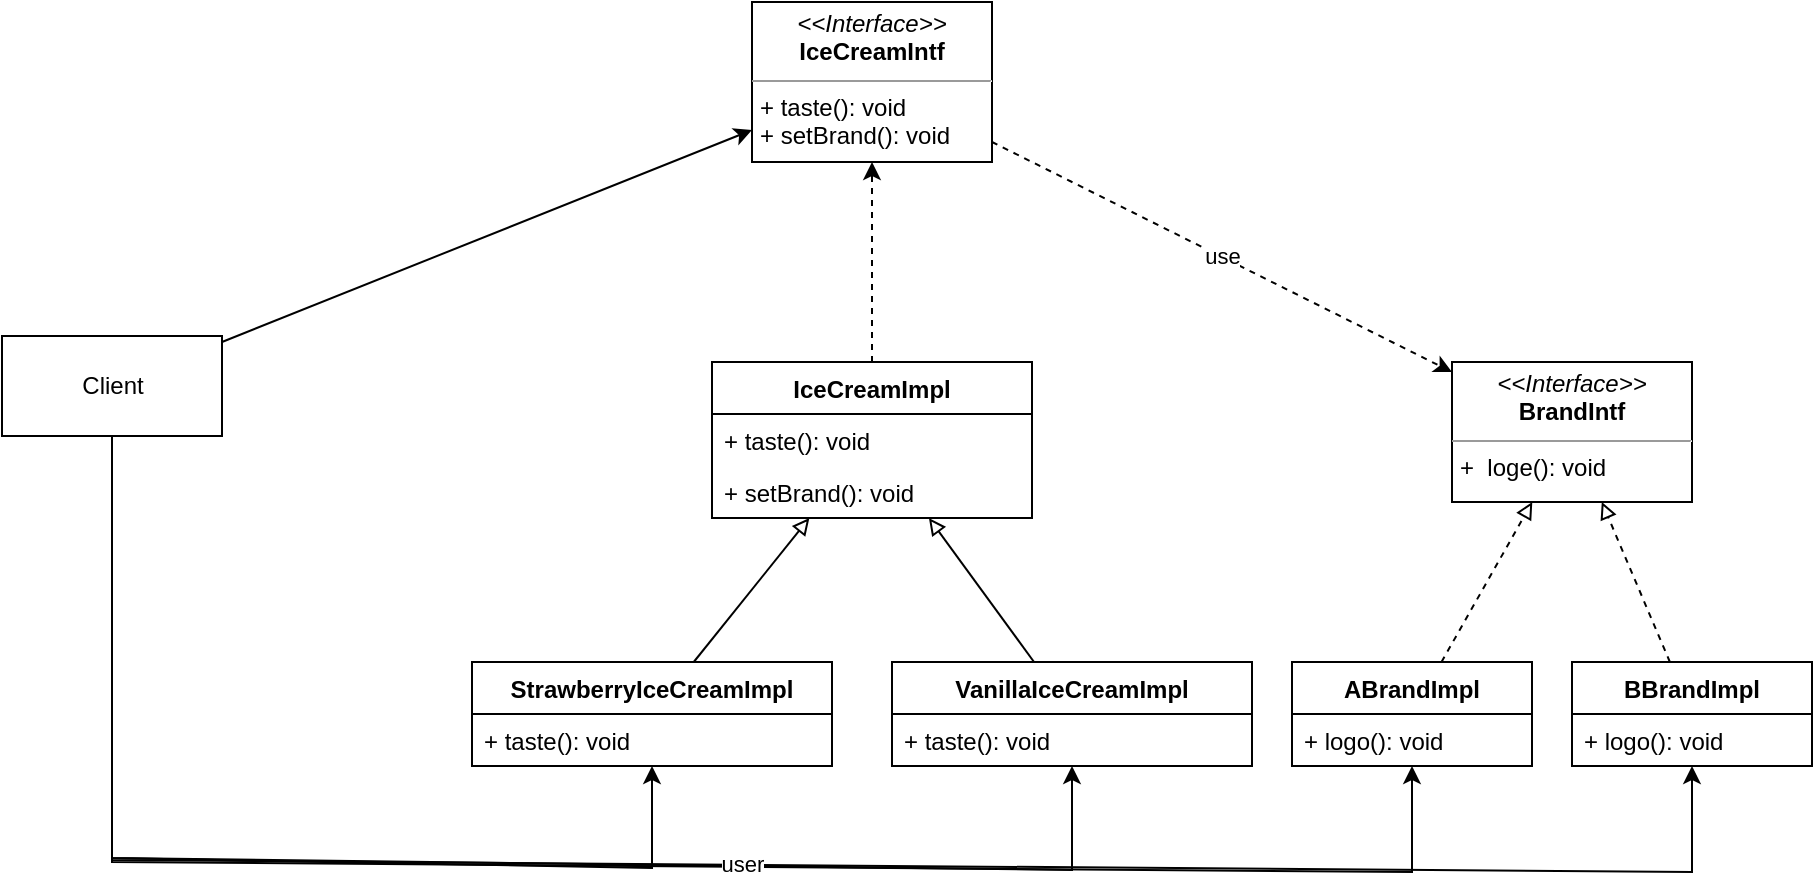 <mxfile version="16.5.1" type="device" pages="4"><diagram id="C5RBs43oDa-KdzZeNtuy" name="桥模式"><mxGraphModel dx="1438" dy="649" grid="0" gridSize="10" guides="1" tooltips="1" connect="1" arrows="1" fold="1" page="0" pageScale="1" pageWidth="827" pageHeight="1169" math="0" shadow="0"><root><mxCell id="WIyWlLk6GJQsqaUBKTNV-0"/><mxCell id="WIyWlLk6GJQsqaUBKTNV-1" parent="WIyWlLk6GJQsqaUBKTNV-0"/><mxCell id="Pf2jKELHFZQz7ARArY2Z-17" value="use" style="edgeStyle=none;rounded=0;orthogonalLoop=1;jettySize=auto;html=1;endArrow=classic;endFill=1;dashed=1;" parent="WIyWlLk6GJQsqaUBKTNV-1" source="Pf2jKELHFZQz7ARArY2Z-0" target="Pf2jKELHFZQz7ARArY2Z-1" edge="1"><mxGeometry relative="1" as="geometry"/></mxCell><mxCell id="Pf2jKELHFZQz7ARArY2Z-0" value="&lt;p style=&quot;margin: 0px ; margin-top: 4px ; text-align: center&quot;&gt;&lt;i&gt;&amp;lt;&amp;lt;Interface&amp;gt;&amp;gt;&lt;/i&gt;&lt;br&gt;&lt;b&gt;IceCreamIntf&lt;/b&gt;&lt;/p&gt;&lt;hr size=&quot;1&quot;&gt;&lt;p style=&quot;margin: 0px ; margin-left: 4px&quot;&gt;+ taste(): void&lt;br&gt;+ setBrand(): void&lt;/p&gt;" style="verticalAlign=top;align=left;overflow=fill;fontSize=12;fontFamily=Helvetica;html=1;" parent="WIyWlLk6GJQsqaUBKTNV-1" vertex="1"><mxGeometry x="310" y="100" width="120" height="80" as="geometry"/></mxCell><mxCell id="Pf2jKELHFZQz7ARArY2Z-1" value="&lt;p style=&quot;margin: 0px ; margin-top: 4px ; text-align: center&quot;&gt;&lt;i&gt;&amp;lt;&amp;lt;Interface&amp;gt;&amp;gt;&lt;/i&gt;&lt;br&gt;&lt;b&gt;BrandIntf&lt;/b&gt;&lt;/p&gt;&lt;hr size=&quot;1&quot;&gt;&lt;p style=&quot;margin: 0px ; margin-left: 4px&quot;&gt;+&amp;nbsp; loge(): void&lt;br&gt;&lt;/p&gt;&lt;p style=&quot;margin: 0px ; margin-left: 4px&quot;&gt;&lt;br&gt;&lt;/p&gt;" style="verticalAlign=top;align=left;overflow=fill;fontSize=12;fontFamily=Helvetica;html=1;" parent="WIyWlLk6GJQsqaUBKTNV-1" vertex="1"><mxGeometry x="660" y="280" width="120" height="70" as="geometry"/></mxCell><mxCell id="Pf2jKELHFZQz7ARArY2Z-7" style="edgeStyle=orthogonalEdgeStyle;rounded=0;orthogonalLoop=1;jettySize=auto;html=1;entryX=0.5;entryY=1;entryDx=0;entryDy=0;dashed=1;" parent="WIyWlLk6GJQsqaUBKTNV-1" source="Pf2jKELHFZQz7ARArY2Z-2" target="Pf2jKELHFZQz7ARArY2Z-0" edge="1"><mxGeometry relative="1" as="geometry"/></mxCell><mxCell id="Pf2jKELHFZQz7ARArY2Z-2" value="IceCreamImpl" style="swimlane;fontStyle=1;align=center;verticalAlign=top;childLayout=stackLayout;horizontal=1;startSize=26;horizontalStack=0;resizeParent=1;resizeParentMax=0;resizeLast=0;collapsible=1;marginBottom=0;" parent="WIyWlLk6GJQsqaUBKTNV-1" vertex="1"><mxGeometry x="290" y="280" width="160" height="78" as="geometry"/></mxCell><mxCell id="Pf2jKELHFZQz7ARArY2Z-5" value="+ taste(): void" style="text;strokeColor=none;fillColor=none;align=left;verticalAlign=top;spacingLeft=4;spacingRight=4;overflow=hidden;rotatable=0;points=[[0,0.5],[1,0.5]];portConstraint=eastwest;" parent="Pf2jKELHFZQz7ARArY2Z-2" vertex="1"><mxGeometry y="26" width="160" height="26" as="geometry"/></mxCell><mxCell id="Pf2jKELHFZQz7ARArY2Z-6" value="+ setBrand(): void" style="text;strokeColor=none;fillColor=none;align=left;verticalAlign=top;spacingLeft=4;spacingRight=4;overflow=hidden;rotatable=0;points=[[0,0.5],[1,0.5]];portConstraint=eastwest;" parent="Pf2jKELHFZQz7ARArY2Z-2" vertex="1"><mxGeometry y="52" width="160" height="26" as="geometry"/></mxCell><mxCell id="Pf2jKELHFZQz7ARArY2Z-15" style="rounded=0;orthogonalLoop=1;jettySize=auto;html=1;endArrow=block;endFill=0;" parent="WIyWlLk6GJQsqaUBKTNV-1" source="Pf2jKELHFZQz7ARArY2Z-8" target="Pf2jKELHFZQz7ARArY2Z-2" edge="1"><mxGeometry relative="1" as="geometry"/></mxCell><mxCell id="Pf2jKELHFZQz7ARArY2Z-8" value="StrawberryIceCreamImpl" style="swimlane;fontStyle=1;align=center;verticalAlign=top;childLayout=stackLayout;horizontal=1;startSize=26;horizontalStack=0;resizeParent=1;resizeParentMax=0;resizeLast=0;collapsible=1;marginBottom=0;" parent="WIyWlLk6GJQsqaUBKTNV-1" vertex="1"><mxGeometry x="170" y="430" width="180" height="52" as="geometry"/></mxCell><mxCell id="Pf2jKELHFZQz7ARArY2Z-9" value="+ taste(): void" style="text;strokeColor=none;fillColor=none;align=left;verticalAlign=top;spacingLeft=4;spacingRight=4;overflow=hidden;rotatable=0;points=[[0,0.5],[1,0.5]];portConstraint=eastwest;" parent="Pf2jKELHFZQz7ARArY2Z-8" vertex="1"><mxGeometry y="26" width="180" height="26" as="geometry"/></mxCell><mxCell id="Pf2jKELHFZQz7ARArY2Z-16" style="edgeStyle=none;rounded=0;orthogonalLoop=1;jettySize=auto;html=1;endArrow=block;endFill=0;" parent="WIyWlLk6GJQsqaUBKTNV-1" source="Pf2jKELHFZQz7ARArY2Z-11" target="Pf2jKELHFZQz7ARArY2Z-2" edge="1"><mxGeometry relative="1" as="geometry"/></mxCell><mxCell id="Pf2jKELHFZQz7ARArY2Z-11" value="VanillaIceCreamImpl" style="swimlane;fontStyle=1;align=center;verticalAlign=top;childLayout=stackLayout;horizontal=1;startSize=26;horizontalStack=0;resizeParent=1;resizeParentMax=0;resizeLast=0;collapsible=1;marginBottom=0;" parent="WIyWlLk6GJQsqaUBKTNV-1" vertex="1"><mxGeometry x="380" y="430" width="180" height="52" as="geometry"/></mxCell><mxCell id="Pf2jKELHFZQz7ARArY2Z-12" value="+ taste(): void" style="text;strokeColor=none;fillColor=none;align=left;verticalAlign=top;spacingLeft=4;spacingRight=4;overflow=hidden;rotatable=0;points=[[0,0.5],[1,0.5]];portConstraint=eastwest;" parent="Pf2jKELHFZQz7ARArY2Z-11" vertex="1"><mxGeometry y="26" width="180" height="26" as="geometry"/></mxCell><mxCell id="Pf2jKELHFZQz7ARArY2Z-22" style="edgeStyle=none;rounded=0;orthogonalLoop=1;jettySize=auto;html=1;dashed=1;endArrow=block;endFill=0;" parent="WIyWlLk6GJQsqaUBKTNV-1" source="Pf2jKELHFZQz7ARArY2Z-18" target="Pf2jKELHFZQz7ARArY2Z-1" edge="1"><mxGeometry relative="1" as="geometry"/></mxCell><mxCell id="Pf2jKELHFZQz7ARArY2Z-18" value="ABrandImpl" style="swimlane;fontStyle=1;align=center;verticalAlign=top;childLayout=stackLayout;horizontal=1;startSize=26;horizontalStack=0;resizeParent=1;resizeParentMax=0;resizeLast=0;collapsible=1;marginBottom=0;" parent="WIyWlLk6GJQsqaUBKTNV-1" vertex="1"><mxGeometry x="580" y="430" width="120" height="52" as="geometry"/></mxCell><mxCell id="Pf2jKELHFZQz7ARArY2Z-19" value="+ logo(): void" style="text;strokeColor=none;fillColor=none;align=left;verticalAlign=top;spacingLeft=4;spacingRight=4;overflow=hidden;rotatable=0;points=[[0,0.5],[1,0.5]];portConstraint=eastwest;" parent="Pf2jKELHFZQz7ARArY2Z-18" vertex="1"><mxGeometry y="26" width="120" height="26" as="geometry"/></mxCell><mxCell id="Pf2jKELHFZQz7ARArY2Z-23" style="edgeStyle=none;rounded=0;orthogonalLoop=1;jettySize=auto;html=1;dashed=1;endArrow=block;endFill=0;" parent="WIyWlLk6GJQsqaUBKTNV-1" source="Pf2jKELHFZQz7ARArY2Z-20" target="Pf2jKELHFZQz7ARArY2Z-1" edge="1"><mxGeometry relative="1" as="geometry"/></mxCell><mxCell id="Pf2jKELHFZQz7ARArY2Z-20" value="BBrandImpl" style="swimlane;fontStyle=1;align=center;verticalAlign=top;childLayout=stackLayout;horizontal=1;startSize=26;horizontalStack=0;resizeParent=1;resizeParentMax=0;resizeLast=0;collapsible=1;marginBottom=0;" parent="WIyWlLk6GJQsqaUBKTNV-1" vertex="1"><mxGeometry x="720" y="430" width="120" height="52" as="geometry"/></mxCell><mxCell id="Pf2jKELHFZQz7ARArY2Z-21" value="+ logo(): void" style="text;strokeColor=none;fillColor=none;align=left;verticalAlign=top;spacingLeft=4;spacingRight=4;overflow=hidden;rotatable=0;points=[[0,0.5],[1,0.5]];portConstraint=eastwest;" parent="Pf2jKELHFZQz7ARArY2Z-20" vertex="1"><mxGeometry y="26" width="120" height="26" as="geometry"/></mxCell><mxCell id="Pf2jKELHFZQz7ARArY2Z-25" style="edgeStyle=none;rounded=0;orthogonalLoop=1;jettySize=auto;html=1;endArrow=classic;endFill=1;" parent="WIyWlLk6GJQsqaUBKTNV-1" source="Pf2jKELHFZQz7ARArY2Z-24" target="Pf2jKELHFZQz7ARArY2Z-0" edge="1"><mxGeometry relative="1" as="geometry"/></mxCell><mxCell id="Pf2jKELHFZQz7ARArY2Z-26" style="edgeStyle=none;rounded=0;orthogonalLoop=1;jettySize=auto;html=1;endArrow=classic;endFill=1;" parent="WIyWlLk6GJQsqaUBKTNV-1" source="Pf2jKELHFZQz7ARArY2Z-24" target="Pf2jKELHFZQz7ARArY2Z-8" edge="1"><mxGeometry relative="1" as="geometry"><Array as="points"><mxPoint x="-10" y="528"/><mxPoint x="260" y="533"/></Array></mxGeometry></mxCell><mxCell id="Pf2jKELHFZQz7ARArY2Z-27" style="edgeStyle=none;rounded=0;orthogonalLoop=1;jettySize=auto;html=1;endArrow=classic;endFill=1;" parent="WIyWlLk6GJQsqaUBKTNV-1" source="Pf2jKELHFZQz7ARArY2Z-24" target="Pf2jKELHFZQz7ARArY2Z-11" edge="1"><mxGeometry relative="1" as="geometry"><Array as="points"><mxPoint x="-10" y="528"/><mxPoint x="470" y="534"/></Array></mxGeometry></mxCell><mxCell id="Pf2jKELHFZQz7ARArY2Z-28" style="edgeStyle=none;rounded=0;orthogonalLoop=1;jettySize=auto;html=1;endArrow=classic;endFill=1;" parent="WIyWlLk6GJQsqaUBKTNV-1" source="Pf2jKELHFZQz7ARArY2Z-24" target="Pf2jKELHFZQz7ARArY2Z-18" edge="1"><mxGeometry relative="1" as="geometry"><Array as="points"><mxPoint x="-10" y="530"/><mxPoint x="640" y="535"/></Array></mxGeometry></mxCell><mxCell id="Pf2jKELHFZQz7ARArY2Z-29" value="user" style="edgeStyle=none;rounded=0;orthogonalLoop=1;jettySize=auto;html=1;endArrow=classic;endFill=1;" parent="WIyWlLk6GJQsqaUBKTNV-1" source="Pf2jKELHFZQz7ARArY2Z-24" target="Pf2jKELHFZQz7ARArY2Z-20" edge="1"><mxGeometry relative="1" as="geometry"><Array as="points"><mxPoint x="-10" y="529"/><mxPoint x="780" y="535"/></Array></mxGeometry></mxCell><mxCell id="Pf2jKELHFZQz7ARArY2Z-24" value="Client" style="html=1;" parent="WIyWlLk6GJQsqaUBKTNV-1" vertex="1"><mxGeometry x="-65" y="267" width="110" height="50" as="geometry"/></mxCell></root></mxGraphModel></diagram><diagram id="w4qetr60xRVMadm8OZFL" name="适配器"><mxGraphModel dx="1038" dy="649" grid="0" gridSize="10" guides="1" tooltips="1" connect="1" arrows="1" fold="1" page="0" pageScale="1" pageWidth="827" pageHeight="1169" math="0" shadow="0"><root><mxCell id="pZjcWjYNCEXcBC8HLVzz-0"/><mxCell id="pZjcWjYNCEXcBC8HLVzz-1" parent="pZjcWjYNCEXcBC8HLVzz-0"/><mxCell id="o-8Ix8AT4ExsaRw9LUPH-22" value="" style="group" parent="pZjcWjYNCEXcBC8HLVzz-1" vertex="1" connectable="0"><mxGeometry x="131" y="121" width="724" height="392" as="geometry"/></mxCell><mxCell id="o-8Ix8AT4ExsaRw9LUPH-0" value="啃得鸡sdk" style="shape=umlFrame;whiteSpace=wrap;html=1;width=82;height=26;" parent="o-8Ix8AT4ExsaRw9LUPH-22" vertex="1"><mxGeometry width="724" height="366" as="geometry"/></mxCell><mxCell id="qeyytZT08e0YhE9ZvV5u-1" value="&lt;p style=&quot;margin: 0px ; margin-top: 4px ; text-align: center&quot;&gt;&lt;i&gt;&amp;lt;&amp;lt;Interface&amp;gt;&amp;gt;&lt;/i&gt;&lt;br&gt;&lt;b&gt;IceCreamIntf&lt;/b&gt;&lt;/p&gt;&lt;hr size=&quot;1&quot;&gt;&lt;p style=&quot;margin: 0px ; margin-left: 4px&quot;&gt;+ taste(): void&lt;br&gt;+ setBrand(): void&lt;/p&gt;" style="verticalAlign=top;align=left;overflow=fill;fontSize=12;fontFamily=Helvetica;html=1;" parent="o-8Ix8AT4ExsaRw9LUPH-22" vertex="1"><mxGeometry x="155" y="13" width="120" height="80" as="geometry"/></mxCell><mxCell id="qeyytZT08e0YhE9ZvV5u-2" value="&lt;p style=&quot;margin: 0px ; margin-top: 4px ; text-align: center&quot;&gt;&lt;i&gt;&amp;lt;&amp;lt;Interface&amp;gt;&amp;gt;&lt;/i&gt;&lt;br&gt;&lt;b&gt;BrandIntf&lt;/b&gt;&lt;/p&gt;&lt;hr size=&quot;1&quot;&gt;&lt;p style=&quot;margin: 0px ; margin-left: 4px&quot;&gt;+&amp;nbsp; loge(): void&lt;br&gt;&lt;/p&gt;&lt;p style=&quot;margin: 0px ; margin-left: 4px&quot;&gt;&lt;br&gt;&lt;/p&gt;" style="verticalAlign=top;align=left;overflow=fill;fontSize=12;fontFamily=Helvetica;html=1;" parent="o-8Ix8AT4ExsaRw9LUPH-22" vertex="1"><mxGeometry x="516" y="125" width="120" height="70" as="geometry"/></mxCell><mxCell id="qeyytZT08e0YhE9ZvV5u-0" value="use" style="edgeStyle=none;rounded=0;orthogonalLoop=1;jettySize=auto;html=1;endArrow=classic;endFill=1;dashed=1;" parent="o-8Ix8AT4ExsaRw9LUPH-22" source="qeyytZT08e0YhE9ZvV5u-1" target="qeyytZT08e0YhE9ZvV5u-2" edge="1"><mxGeometry relative="1" as="geometry"/></mxCell><mxCell id="qeyytZT08e0YhE9ZvV5u-3" style="edgeStyle=orthogonalEdgeStyle;rounded=0;orthogonalLoop=1;jettySize=auto;html=1;entryX=0.5;entryY=1;entryDx=0;entryDy=0;dashed=1;" parent="o-8Ix8AT4ExsaRw9LUPH-22" source="qeyytZT08e0YhE9ZvV5u-4" target="qeyytZT08e0YhE9ZvV5u-1" edge="1"><mxGeometry relative="1" as="geometry"/></mxCell><mxCell id="qeyytZT08e0YhE9ZvV5u-4" value="IceCreamImpl" style="swimlane;fontStyle=1;align=center;verticalAlign=top;childLayout=stackLayout;horizontal=1;startSize=26;horizontalStack=0;resizeParent=1;resizeParentMax=0;resizeLast=0;collapsible=1;marginBottom=0;" parent="o-8Ix8AT4ExsaRw9LUPH-22" vertex="1"><mxGeometry x="135" y="121" width="160" height="78" as="geometry"/></mxCell><mxCell id="qeyytZT08e0YhE9ZvV5u-5" value="+ taste(): void" style="text;strokeColor=none;fillColor=none;align=left;verticalAlign=top;spacingLeft=4;spacingRight=4;overflow=hidden;rotatable=0;points=[[0,0.5],[1,0.5]];portConstraint=eastwest;" parent="qeyytZT08e0YhE9ZvV5u-4" vertex="1"><mxGeometry y="26" width="160" height="26" as="geometry"/></mxCell><mxCell id="qeyytZT08e0YhE9ZvV5u-6" value="+ setBrand(): void" style="text;strokeColor=none;fillColor=none;align=left;verticalAlign=top;spacingLeft=4;spacingRight=4;overflow=hidden;rotatable=0;points=[[0,0.5],[1,0.5]];portConstraint=eastwest;" parent="qeyytZT08e0YhE9ZvV5u-4" vertex="1"><mxGeometry y="52" width="160" height="26" as="geometry"/></mxCell><mxCell id="qeyytZT08e0YhE9ZvV5u-7" style="rounded=0;orthogonalLoop=1;jettySize=auto;html=1;endArrow=block;endFill=0;" parent="o-8Ix8AT4ExsaRw9LUPH-22" source="qeyytZT08e0YhE9ZvV5u-8" target="qeyytZT08e0YhE9ZvV5u-4" edge="1"><mxGeometry relative="1" as="geometry"/></mxCell><mxCell id="qeyytZT08e0YhE9ZvV5u-8" value="StrawberryIceCreamImpl" style="swimlane;fontStyle=1;align=center;verticalAlign=top;childLayout=stackLayout;horizontal=1;startSize=26;horizontalStack=0;resizeParent=1;resizeParentMax=0;resizeLast=0;collapsible=1;marginBottom=0;" parent="o-8Ix8AT4ExsaRw9LUPH-22" vertex="1"><mxGeometry x="15" y="232" width="191" height="52" as="geometry"/></mxCell><mxCell id="qeyytZT08e0YhE9ZvV5u-9" value="+ taste(): void" style="text;strokeColor=none;fillColor=none;align=left;verticalAlign=top;spacingLeft=4;spacingRight=4;overflow=hidden;rotatable=0;points=[[0,0.5],[1,0.5]];portConstraint=eastwest;" parent="qeyytZT08e0YhE9ZvV5u-8" vertex="1"><mxGeometry y="26" width="191" height="26" as="geometry"/></mxCell><mxCell id="qeyytZT08e0YhE9ZvV5u-10" style="edgeStyle=none;rounded=0;orthogonalLoop=1;jettySize=auto;html=1;endArrow=block;endFill=0;" parent="o-8Ix8AT4ExsaRw9LUPH-22" source="qeyytZT08e0YhE9ZvV5u-11" target="qeyytZT08e0YhE9ZvV5u-4" edge="1"><mxGeometry relative="1" as="geometry"/></mxCell><mxCell id="qeyytZT08e0YhE9ZvV5u-11" value="VanillaIceCreamImpl" style="swimlane;fontStyle=1;align=center;verticalAlign=top;childLayout=stackLayout;horizontal=1;startSize=26;horizontalStack=0;resizeParent=1;resizeParentMax=0;resizeLast=0;collapsible=1;marginBottom=0;" parent="o-8Ix8AT4ExsaRw9LUPH-22" vertex="1"><mxGeometry x="249" y="232" width="180" height="52" as="geometry"/></mxCell><mxCell id="qeyytZT08e0YhE9ZvV5u-12" value="+ taste(): void" style="text;strokeColor=none;fillColor=none;align=left;verticalAlign=top;spacingLeft=4;spacingRight=4;overflow=hidden;rotatable=0;points=[[0,0.5],[1,0.5]];portConstraint=eastwest;" parent="qeyytZT08e0YhE9ZvV5u-11" vertex="1"><mxGeometry y="26" width="180" height="26" as="geometry"/></mxCell><mxCell id="qeyytZT08e0YhE9ZvV5u-13" style="edgeStyle=none;rounded=0;orthogonalLoop=1;jettySize=auto;html=1;dashed=1;endArrow=block;endFill=0;" parent="o-8Ix8AT4ExsaRw9LUPH-22" source="qeyytZT08e0YhE9ZvV5u-14" target="qeyytZT08e0YhE9ZvV5u-2" edge="1"><mxGeometry relative="1" as="geometry"/></mxCell><mxCell id="qeyytZT08e0YhE9ZvV5u-14" value="ABrandImpl" style="swimlane;fontStyle=1;align=center;verticalAlign=top;childLayout=stackLayout;horizontal=1;startSize=26;horizontalStack=0;resizeParent=1;resizeParentMax=0;resizeLast=0;collapsible=1;marginBottom=0;" parent="o-8Ix8AT4ExsaRw9LUPH-22" vertex="1"><mxGeometry x="449" y="232" width="120" height="52" as="geometry"/></mxCell><mxCell id="qeyytZT08e0YhE9ZvV5u-15" value="+ logo(): void" style="text;strokeColor=none;fillColor=none;align=left;verticalAlign=top;spacingLeft=4;spacingRight=4;overflow=hidden;rotatable=0;points=[[0,0.5],[1,0.5]];portConstraint=eastwest;" parent="qeyytZT08e0YhE9ZvV5u-14" vertex="1"><mxGeometry y="26" width="120" height="26" as="geometry"/></mxCell><mxCell id="qeyytZT08e0YhE9ZvV5u-16" style="edgeStyle=none;rounded=0;orthogonalLoop=1;jettySize=auto;html=1;dashed=1;endArrow=block;endFill=0;" parent="o-8Ix8AT4ExsaRw9LUPH-22" source="qeyytZT08e0YhE9ZvV5u-17" target="qeyytZT08e0YhE9ZvV5u-2" edge="1"><mxGeometry relative="1" as="geometry"/></mxCell><mxCell id="qeyytZT08e0YhE9ZvV5u-17" value="BBrandImpl" style="swimlane;fontStyle=1;align=center;verticalAlign=top;childLayout=stackLayout;horizontal=1;startSize=26;horizontalStack=0;resizeParent=1;resizeParentMax=0;resizeLast=0;collapsible=1;marginBottom=0;" parent="o-8Ix8AT4ExsaRw9LUPH-22" vertex="1"><mxGeometry x="589" y="232" width="120" height="52" as="geometry"/></mxCell><mxCell id="qeyytZT08e0YhE9ZvV5u-18" value="+ logo(): void" style="text;strokeColor=none;fillColor=none;align=left;verticalAlign=top;spacingLeft=4;spacingRight=4;overflow=hidden;rotatable=0;points=[[0,0.5],[1,0.5]];portConstraint=eastwest;" parent="qeyytZT08e0YhE9ZvV5u-17" vertex="1"><mxGeometry y="26" width="120" height="26" as="geometry"/></mxCell><mxCell id="o-8Ix8AT4ExsaRw9LUPH-18" style="edgeStyle=none;rounded=0;orthogonalLoop=1;jettySize=auto;html=1;endArrow=classic;endFill=1;" parent="o-8Ix8AT4ExsaRw9LUPH-22" source="o-8Ix8AT4ExsaRw9LUPH-14" target="qeyytZT08e0YhE9ZvV5u-8" edge="1"><mxGeometry relative="1" as="geometry"/></mxCell><mxCell id="o-8Ix8AT4ExsaRw9LUPH-19" style="edgeStyle=none;rounded=0;orthogonalLoop=1;jettySize=auto;html=1;endArrow=classic;endFill=1;" parent="o-8Ix8AT4ExsaRw9LUPH-22" source="o-8Ix8AT4ExsaRw9LUPH-14" target="qeyytZT08e0YhE9ZvV5u-11" edge="1"><mxGeometry relative="1" as="geometry"/></mxCell><mxCell id="o-8Ix8AT4ExsaRw9LUPH-20" style="edgeStyle=none;rounded=0;orthogonalLoop=1;jettySize=auto;html=1;endArrow=classic;endFill=1;" parent="o-8Ix8AT4ExsaRw9LUPH-22" source="o-8Ix8AT4ExsaRw9LUPH-14" target="qeyytZT08e0YhE9ZvV5u-14" edge="1"><mxGeometry relative="1" as="geometry"/></mxCell><mxCell id="o-8Ix8AT4ExsaRw9LUPH-21" style="edgeStyle=none;rounded=0;orthogonalLoop=1;jettySize=auto;html=1;endArrow=classic;endFill=1;" parent="o-8Ix8AT4ExsaRw9LUPH-22" source="o-8Ix8AT4ExsaRw9LUPH-14" target="qeyytZT08e0YhE9ZvV5u-17" edge="1"><mxGeometry relative="1" as="geometry"/></mxCell><mxCell id="o-8Ix8AT4ExsaRw9LUPH-14" value="IceCreamFacade" style="swimlane;fontStyle=1;align=center;verticalAlign=top;childLayout=stackLayout;horizontal=1;startSize=26;horizontalStack=0;resizeParent=1;resizeParentMax=0;resizeLast=0;collapsible=1;marginBottom=0;" parent="o-8Ix8AT4ExsaRw9LUPH-22" vertex="1"><mxGeometry x="210" y="340" width="283" height="52" as="geometry"/></mxCell><mxCell id="o-8Ix8AT4ExsaRw9LUPH-17" value="+ createIceCream(口味， 品牌): IceCreamIntf" style="text;strokeColor=none;fillColor=none;align=left;verticalAlign=top;spacingLeft=4;spacingRight=4;overflow=hidden;rotatable=0;points=[[0,0.5],[1,0.5]];portConstraint=eastwest;" parent="o-8Ix8AT4ExsaRw9LUPH-14" vertex="1"><mxGeometry y="26" width="283" height="26" as="geometry"/></mxCell><mxCell id="_OqPK_9wfXbG05KCyzND-0" value="" style="group" parent="pZjcWjYNCEXcBC8HLVzz-1" vertex="1" connectable="0"><mxGeometry x="1064" y="121" width="724" height="392" as="geometry"/></mxCell><mxCell id="_OqPK_9wfXbG05KCyzND-1" value="啃得鸡sdk" style="shape=umlFrame;whiteSpace=wrap;html=1;width=82;height=26;" parent="_OqPK_9wfXbG05KCyzND-0" vertex="1"><mxGeometry width="724" height="366" as="geometry"/></mxCell><mxCell id="_OqPK_9wfXbG05KCyzND-2" value="&lt;p style=&quot;margin: 0px ; margin-top: 4px ; text-align: center&quot;&gt;&lt;i&gt;&amp;lt;&amp;lt;Interface&amp;gt;&amp;gt;&lt;/i&gt;&lt;br&gt;&lt;b&gt;IceCreamIntf&lt;/b&gt;&lt;/p&gt;&lt;hr size=&quot;1&quot;&gt;&lt;p style=&quot;margin: 0px ; margin-left: 4px&quot;&gt;+ taste(): void&lt;br&gt;+ setBrand(): void&lt;/p&gt;" style="verticalAlign=top;align=left;overflow=fill;fontSize=12;fontFamily=Helvetica;html=1;" parent="_OqPK_9wfXbG05KCyzND-0" vertex="1"><mxGeometry x="155" y="13" width="120" height="80" as="geometry"/></mxCell><mxCell id="_OqPK_9wfXbG05KCyzND-3" value="&lt;p style=&quot;margin: 0px ; margin-top: 4px ; text-align: center&quot;&gt;&lt;i&gt;&amp;lt;&amp;lt;Interface&amp;gt;&amp;gt;&lt;/i&gt;&lt;br&gt;&lt;b&gt;BrandIntf&lt;/b&gt;&lt;/p&gt;&lt;hr size=&quot;1&quot;&gt;&lt;p style=&quot;margin: 0px ; margin-left: 4px&quot;&gt;+&amp;nbsp; loge(): void&lt;br&gt;&lt;/p&gt;&lt;p style=&quot;margin: 0px ; margin-left: 4px&quot;&gt;&lt;br&gt;&lt;/p&gt;" style="verticalAlign=top;align=left;overflow=fill;fontSize=12;fontFamily=Helvetica;html=1;" parent="_OqPK_9wfXbG05KCyzND-0" vertex="1"><mxGeometry x="516" y="125" width="120" height="70" as="geometry"/></mxCell><mxCell id="_OqPK_9wfXbG05KCyzND-4" value="use" style="edgeStyle=none;rounded=0;orthogonalLoop=1;jettySize=auto;html=1;endArrow=classic;endFill=1;dashed=1;" parent="_OqPK_9wfXbG05KCyzND-0" source="_OqPK_9wfXbG05KCyzND-2" target="_OqPK_9wfXbG05KCyzND-3" edge="1"><mxGeometry relative="1" as="geometry"/></mxCell><mxCell id="_OqPK_9wfXbG05KCyzND-5" style="edgeStyle=orthogonalEdgeStyle;rounded=0;orthogonalLoop=1;jettySize=auto;html=1;entryX=0.5;entryY=1;entryDx=0;entryDy=0;dashed=1;" parent="_OqPK_9wfXbG05KCyzND-0" source="_OqPK_9wfXbG05KCyzND-6" target="_OqPK_9wfXbG05KCyzND-2" edge="1"><mxGeometry relative="1" as="geometry"/></mxCell><mxCell id="_OqPK_9wfXbG05KCyzND-6" value="IceCreamImpl" style="swimlane;fontStyle=1;align=center;verticalAlign=top;childLayout=stackLayout;horizontal=1;startSize=26;horizontalStack=0;resizeParent=1;resizeParentMax=0;resizeLast=0;collapsible=1;marginBottom=0;" parent="_OqPK_9wfXbG05KCyzND-0" vertex="1"><mxGeometry x="135" y="121" width="160" height="78" as="geometry"/></mxCell><mxCell id="_OqPK_9wfXbG05KCyzND-7" value="+ taste(): void" style="text;strokeColor=none;fillColor=none;align=left;verticalAlign=top;spacingLeft=4;spacingRight=4;overflow=hidden;rotatable=0;points=[[0,0.5],[1,0.5]];portConstraint=eastwest;" parent="_OqPK_9wfXbG05KCyzND-6" vertex="1"><mxGeometry y="26" width="160" height="26" as="geometry"/></mxCell><mxCell id="_OqPK_9wfXbG05KCyzND-8" value="+ setBrand(): void" style="text;strokeColor=none;fillColor=none;align=left;verticalAlign=top;spacingLeft=4;spacingRight=4;overflow=hidden;rotatable=0;points=[[0,0.5],[1,0.5]];portConstraint=eastwest;" parent="_OqPK_9wfXbG05KCyzND-6" vertex="1"><mxGeometry y="52" width="160" height="26" as="geometry"/></mxCell><mxCell id="_OqPK_9wfXbG05KCyzND-9" style="rounded=0;orthogonalLoop=1;jettySize=auto;html=1;endArrow=block;endFill=0;" parent="_OqPK_9wfXbG05KCyzND-0" source="_OqPK_9wfXbG05KCyzND-10" target="_OqPK_9wfXbG05KCyzND-6" edge="1"><mxGeometry relative="1" as="geometry"/></mxCell><mxCell id="_OqPK_9wfXbG05KCyzND-10" value="StrawberryIceCreamImpl" style="swimlane;fontStyle=1;align=center;verticalAlign=top;childLayout=stackLayout;horizontal=1;startSize=26;horizontalStack=0;resizeParent=1;resizeParentMax=0;resizeLast=0;collapsible=1;marginBottom=0;" parent="_OqPK_9wfXbG05KCyzND-0" vertex="1"><mxGeometry x="15" y="232" width="191" height="52" as="geometry"/></mxCell><mxCell id="_OqPK_9wfXbG05KCyzND-11" value="+ taste(): void" style="text;strokeColor=none;fillColor=none;align=left;verticalAlign=top;spacingLeft=4;spacingRight=4;overflow=hidden;rotatable=0;points=[[0,0.5],[1,0.5]];portConstraint=eastwest;" parent="_OqPK_9wfXbG05KCyzND-10" vertex="1"><mxGeometry y="26" width="191" height="26" as="geometry"/></mxCell><mxCell id="_OqPK_9wfXbG05KCyzND-12" style="edgeStyle=none;rounded=0;orthogonalLoop=1;jettySize=auto;html=1;endArrow=block;endFill=0;" parent="_OqPK_9wfXbG05KCyzND-0" source="_OqPK_9wfXbG05KCyzND-13" target="_OqPK_9wfXbG05KCyzND-6" edge="1"><mxGeometry relative="1" as="geometry"/></mxCell><mxCell id="_OqPK_9wfXbG05KCyzND-13" value="VanillaIceCreamImpl" style="swimlane;fontStyle=1;align=center;verticalAlign=top;childLayout=stackLayout;horizontal=1;startSize=26;horizontalStack=0;resizeParent=1;resizeParentMax=0;resizeLast=0;collapsible=1;marginBottom=0;" parent="_OqPK_9wfXbG05KCyzND-0" vertex="1"><mxGeometry x="249" y="232" width="180" height="52" as="geometry"/></mxCell><mxCell id="_OqPK_9wfXbG05KCyzND-14" value="+ taste(): void" style="text;strokeColor=none;fillColor=none;align=left;verticalAlign=top;spacingLeft=4;spacingRight=4;overflow=hidden;rotatable=0;points=[[0,0.5],[1,0.5]];portConstraint=eastwest;" parent="_OqPK_9wfXbG05KCyzND-13" vertex="1"><mxGeometry y="26" width="180" height="26" as="geometry"/></mxCell><mxCell id="_OqPK_9wfXbG05KCyzND-15" style="edgeStyle=none;rounded=0;orthogonalLoop=1;jettySize=auto;html=1;dashed=1;endArrow=block;endFill=0;" parent="_OqPK_9wfXbG05KCyzND-0" source="_OqPK_9wfXbG05KCyzND-16" target="_OqPK_9wfXbG05KCyzND-3" edge="1"><mxGeometry relative="1" as="geometry"/></mxCell><mxCell id="_OqPK_9wfXbG05KCyzND-16" value="ABrandImpl" style="swimlane;fontStyle=1;align=center;verticalAlign=top;childLayout=stackLayout;horizontal=1;startSize=26;horizontalStack=0;resizeParent=1;resizeParentMax=0;resizeLast=0;collapsible=1;marginBottom=0;" parent="_OqPK_9wfXbG05KCyzND-0" vertex="1"><mxGeometry x="449" y="232" width="120" height="52" as="geometry"/></mxCell><mxCell id="_OqPK_9wfXbG05KCyzND-17" value="+ logo(): void" style="text;strokeColor=none;fillColor=none;align=left;verticalAlign=top;spacingLeft=4;spacingRight=4;overflow=hidden;rotatable=0;points=[[0,0.5],[1,0.5]];portConstraint=eastwest;" parent="_OqPK_9wfXbG05KCyzND-16" vertex="1"><mxGeometry y="26" width="120" height="26" as="geometry"/></mxCell><mxCell id="_OqPK_9wfXbG05KCyzND-18" style="edgeStyle=none;rounded=0;orthogonalLoop=1;jettySize=auto;html=1;dashed=1;endArrow=block;endFill=0;" parent="_OqPK_9wfXbG05KCyzND-0" source="_OqPK_9wfXbG05KCyzND-19" target="_OqPK_9wfXbG05KCyzND-3" edge="1"><mxGeometry relative="1" as="geometry"/></mxCell><mxCell id="_OqPK_9wfXbG05KCyzND-19" value="BBrandImpl" style="swimlane;fontStyle=1;align=center;verticalAlign=top;childLayout=stackLayout;horizontal=1;startSize=26;horizontalStack=0;resizeParent=1;resizeParentMax=0;resizeLast=0;collapsible=1;marginBottom=0;" parent="_OqPK_9wfXbG05KCyzND-0" vertex="1"><mxGeometry x="589" y="232" width="120" height="52" as="geometry"/></mxCell><mxCell id="_OqPK_9wfXbG05KCyzND-20" value="+ logo(): void" style="text;strokeColor=none;fillColor=none;align=left;verticalAlign=top;spacingLeft=4;spacingRight=4;overflow=hidden;rotatable=0;points=[[0,0.5],[1,0.5]];portConstraint=eastwest;" parent="_OqPK_9wfXbG05KCyzND-19" vertex="1"><mxGeometry y="26" width="120" height="26" as="geometry"/></mxCell><mxCell id="_OqPK_9wfXbG05KCyzND-21" style="edgeStyle=none;rounded=0;orthogonalLoop=1;jettySize=auto;html=1;endArrow=classic;endFill=1;" parent="_OqPK_9wfXbG05KCyzND-0" source="_OqPK_9wfXbG05KCyzND-25" target="_OqPK_9wfXbG05KCyzND-10" edge="1"><mxGeometry relative="1" as="geometry"/></mxCell><mxCell id="_OqPK_9wfXbG05KCyzND-22" style="edgeStyle=none;rounded=0;orthogonalLoop=1;jettySize=auto;html=1;endArrow=classic;endFill=1;" parent="_OqPK_9wfXbG05KCyzND-0" source="_OqPK_9wfXbG05KCyzND-25" target="_OqPK_9wfXbG05KCyzND-13" edge="1"><mxGeometry relative="1" as="geometry"/></mxCell><mxCell id="_OqPK_9wfXbG05KCyzND-23" style="edgeStyle=none;rounded=0;orthogonalLoop=1;jettySize=auto;html=1;endArrow=classic;endFill=1;" parent="_OqPK_9wfXbG05KCyzND-0" source="_OqPK_9wfXbG05KCyzND-25" target="_OqPK_9wfXbG05KCyzND-16" edge="1"><mxGeometry relative="1" as="geometry"/></mxCell><mxCell id="_OqPK_9wfXbG05KCyzND-24" style="edgeStyle=none;rounded=0;orthogonalLoop=1;jettySize=auto;html=1;endArrow=classic;endFill=1;" parent="_OqPK_9wfXbG05KCyzND-0" source="_OqPK_9wfXbG05KCyzND-25" target="_OqPK_9wfXbG05KCyzND-19" edge="1"><mxGeometry relative="1" as="geometry"/></mxCell><mxCell id="_OqPK_9wfXbG05KCyzND-25" value="IceCreamFacade" style="swimlane;fontStyle=1;align=center;verticalAlign=top;childLayout=stackLayout;horizontal=1;startSize=26;horizontalStack=0;resizeParent=1;resizeParentMax=0;resizeLast=0;collapsible=1;marginBottom=0;" parent="_OqPK_9wfXbG05KCyzND-0" vertex="1"><mxGeometry x="210" y="340" width="283" height="52" as="geometry"/></mxCell><mxCell id="_OqPK_9wfXbG05KCyzND-26" value="+ createIceCream(口味， 品牌): IceCreamIntf" style="text;strokeColor=none;fillColor=none;align=left;verticalAlign=top;spacingLeft=4;spacingRight=4;overflow=hidden;rotatable=0;points=[[0,0.5],[1,0.5]];portConstraint=eastwest;" parent="_OqPK_9wfXbG05KCyzND-25" vertex="1"><mxGeometry y="26" width="283" height="26" as="geometry"/></mxCell><mxCell id="_OqPK_9wfXbG05KCyzND-29" style="edgeStyle=none;rounded=0;orthogonalLoop=1;jettySize=auto;html=1;endArrow=block;endFill=0;" parent="pZjcWjYNCEXcBC8HLVzz-1" source="_OqPK_9wfXbG05KCyzND-27" target="o-8Ix8AT4ExsaRw9LUPH-14" edge="1"><mxGeometry relative="1" as="geometry"/></mxCell><mxCell id="_OqPK_9wfXbG05KCyzND-27" value="IceCreamFacadeAdapter&#10;" style="swimlane;fontStyle=1;align=center;verticalAlign=top;childLayout=stackLayout;horizontal=1;startSize=26;horizontalStack=0;resizeParent=1;resizeParentMax=0;resizeLast=0;collapsible=1;marginBottom=0;" parent="pZjcWjYNCEXcBC8HLVzz-1" vertex="1"><mxGeometry x="341" y="552" width="283" height="52" as="geometry"/></mxCell><mxCell id="_OqPK_9wfXbG05KCyzND-28" value="+ createIceCream(口味): IceCreamIntf" style="text;strokeColor=none;fillColor=none;align=left;verticalAlign=top;spacingLeft=4;spacingRight=4;overflow=hidden;rotatable=0;points=[[0,0.5],[1,0.5]];portConstraint=eastwest;" parent="_OqPK_9wfXbG05KCyzND-27" vertex="1"><mxGeometry y="26" width="283" height="26" as="geometry"/></mxCell><mxCell id="_OqPK_9wfXbG05KCyzND-31" style="edgeStyle=none;rounded=0;orthogonalLoop=1;jettySize=auto;html=1;endArrow=classic;endFill=1;" parent="pZjcWjYNCEXcBC8HLVzz-1" source="_OqPK_9wfXbG05KCyzND-30" target="_OqPK_9wfXbG05KCyzND-27" edge="1"><mxGeometry relative="1" as="geometry"/></mxCell><mxCell id="_OqPK_9wfXbG05KCyzND-30" value="Client" style="html=1;" parent="pZjcWjYNCEXcBC8HLVzz-1" vertex="1"><mxGeometry x="734" y="552" width="110" height="50" as="geometry"/></mxCell><mxCell id="_OqPK_9wfXbG05KCyzND-32" value="IceCreamFacadeAdapter&#10;" style="swimlane;fontStyle=1;align=center;verticalAlign=top;childLayout=stackLayout;horizontal=1;startSize=26;horizontalStack=0;resizeParent=1;resizeParentMax=0;resizeLast=0;collapsible=1;marginBottom=0;" parent="pZjcWjYNCEXcBC8HLVzz-1" vertex="1"><mxGeometry x="1274" y="550" width="283" height="86" as="geometry"/></mxCell><mxCell id="_OqPK_9wfXbG05KCyzND-40" value="+ item: IceCreamFacade" style="text;strokeColor=none;fillColor=none;align=left;verticalAlign=top;spacingLeft=4;spacingRight=4;overflow=hidden;rotatable=0;points=[[0,0.5],[1,0.5]];portConstraint=eastwest;" parent="_OqPK_9wfXbG05KCyzND-32" vertex="1"><mxGeometry y="26" width="283" height="26" as="geometry"/></mxCell><mxCell id="_OqPK_9wfXbG05KCyzND-38" value="" style="line;strokeWidth=1;fillColor=none;align=left;verticalAlign=middle;spacingTop=-1;spacingLeft=3;spacingRight=3;rotatable=0;labelPosition=right;points=[];portConstraint=eastwest;" parent="_OqPK_9wfXbG05KCyzND-32" vertex="1"><mxGeometry y="52" width="283" height="8" as="geometry"/></mxCell><mxCell id="_OqPK_9wfXbG05KCyzND-33" value="+ createIceCream(口味): IceCreamIntf" style="text;strokeColor=none;fillColor=none;align=left;verticalAlign=top;spacingLeft=4;spacingRight=4;overflow=hidden;rotatable=0;points=[[0,0.5],[1,0.5]];portConstraint=eastwest;" parent="_OqPK_9wfXbG05KCyzND-32" vertex="1"><mxGeometry y="60" width="283" height="26" as="geometry"/></mxCell><mxCell id="_OqPK_9wfXbG05KCyzND-34" style="edgeStyle=none;rounded=0;orthogonalLoop=1;jettySize=auto;html=1;endArrow=classic;endFill=1;" parent="pZjcWjYNCEXcBC8HLVzz-1" source="_OqPK_9wfXbG05KCyzND-35" target="_OqPK_9wfXbG05KCyzND-32" edge="1"><mxGeometry relative="1" as="geometry"/></mxCell><mxCell id="_OqPK_9wfXbG05KCyzND-35" value="Client" style="html=1;" parent="pZjcWjYNCEXcBC8HLVzz-1" vertex="1"><mxGeometry x="1667" y="568" width="110" height="50" as="geometry"/></mxCell><mxCell id="_OqPK_9wfXbG05KCyzND-36" style="edgeStyle=none;rounded=0;orthogonalLoop=1;jettySize=auto;html=1;endArrow=diamond;endFill=0;" parent="pZjcWjYNCEXcBC8HLVzz-1" source="_OqPK_9wfXbG05KCyzND-25" target="_OqPK_9wfXbG05KCyzND-32" edge="1"><mxGeometry relative="1" as="geometry"/></mxCell><mxCell id="GkVgP-Igy9pVglZPTlf2-0" value="ObjectAdapter&#10;" style="swimlane;fontStyle=1;align=center;verticalAlign=top;childLayout=stackLayout;horizontal=1;startSize=26;horizontalStack=0;resizeParent=1;resizeParentMax=0;resizeLast=0;collapsible=1;marginBottom=0;" parent="pZjcWjYNCEXcBC8HLVzz-1" vertex="1"><mxGeometry x="2343" y="388" width="155" height="138" as="geometry"/></mxCell><mxCell id="GkVgP-Igy9pVglZPTlf2-1" value="+ item: Adaptee_A" style="text;strokeColor=none;fillColor=none;align=left;verticalAlign=top;spacingLeft=4;spacingRight=4;overflow=hidden;rotatable=0;points=[[0,0.5],[1,0.5]];portConstraint=eastwest;" parent="GkVgP-Igy9pVglZPTlf2-0" vertex="1"><mxGeometry y="26" width="155" height="26" as="geometry"/></mxCell><mxCell id="GkVgP-Igy9pVglZPTlf2-6" value="+ item: Adaptee_B&#10;" style="text;strokeColor=none;fillColor=none;align=left;verticalAlign=top;spacingLeft=4;spacingRight=4;overflow=hidden;rotatable=0;points=[[0,0.5],[1,0.5]];portConstraint=eastwest;" parent="GkVgP-Igy9pVglZPTlf2-0" vertex="1"><mxGeometry y="52" width="155" height="26" as="geometry"/></mxCell><mxCell id="GkVgP-Igy9pVglZPTlf2-2" value="" style="line;strokeWidth=1;fillColor=none;align=left;verticalAlign=middle;spacingTop=-1;spacingLeft=3;spacingRight=3;rotatable=0;labelPosition=right;points=[];portConstraint=eastwest;" parent="GkVgP-Igy9pVglZPTlf2-0" vertex="1"><mxGeometry y="78" width="155" height="8" as="geometry"/></mxCell><mxCell id="GkVgP-Igy9pVglZPTlf2-3" value="+ method1(type): type" style="text;strokeColor=none;fillColor=none;align=left;verticalAlign=top;spacingLeft=4;spacingRight=4;overflow=hidden;rotatable=0;points=[[0,0.5],[1,0.5]];portConstraint=eastwest;" parent="GkVgP-Igy9pVglZPTlf2-0" vertex="1"><mxGeometry y="86" width="155" height="26" as="geometry"/></mxCell><mxCell id="GkVgP-Igy9pVglZPTlf2-7" value="+ method2(type): type" style="text;strokeColor=none;fillColor=none;align=left;verticalAlign=top;spacingLeft=4;spacingRight=4;overflow=hidden;rotatable=0;points=[[0,0.5],[1,0.5]];portConstraint=eastwest;" parent="GkVgP-Igy9pVglZPTlf2-0" vertex="1"><mxGeometry y="112" width="155" height="26" as="geometry"/></mxCell><mxCell id="GkVgP-Igy9pVglZPTlf2-4" style="edgeStyle=none;rounded=0;orthogonalLoop=1;jettySize=auto;html=1;endArrow=classic;endFill=1;" parent="pZjcWjYNCEXcBC8HLVzz-1" source="GkVgP-Igy9pVglZPTlf2-5" target="GkVgP-Igy9pVglZPTlf2-0" edge="1"><mxGeometry relative="1" as="geometry"/></mxCell><mxCell id="GkVgP-Igy9pVglZPTlf2-5" value="Client" style="html=1;" parent="pZjcWjYNCEXcBC8HLVzz-1" vertex="1"><mxGeometry x="2365.5" y="297" width="110" height="50" as="geometry"/></mxCell><mxCell id="GkVgP-Igy9pVglZPTlf2-15" style="edgeStyle=orthogonalEdgeStyle;rounded=0;orthogonalLoop=1;jettySize=auto;html=1;endArrow=diamond;endFill=0;" parent="pZjcWjYNCEXcBC8HLVzz-1" source="GkVgP-Igy9pVglZPTlf2-8" target="GkVgP-Igy9pVglZPTlf2-0" edge="1"><mxGeometry relative="1" as="geometry"/></mxCell><mxCell id="GkVgP-Igy9pVglZPTlf2-8" value="Adaptee_A" style="swimlane;fontStyle=1;align=center;verticalAlign=top;childLayout=stackLayout;horizontal=1;startSize=26;horizontalStack=0;resizeParent=1;resizeParentMax=0;resizeLast=0;collapsible=1;marginBottom=0;" parent="pZjcWjYNCEXcBC8HLVzz-1" vertex="1"><mxGeometry x="2127" y="431" width="160" height="52" as="geometry"/></mxCell><mxCell id="GkVgP-Igy9pVglZPTlf2-11" value="+ method1(type): type" style="text;strokeColor=none;fillColor=none;align=left;verticalAlign=top;spacingLeft=4;spacingRight=4;overflow=hidden;rotatable=0;points=[[0,0.5],[1,0.5]];portConstraint=eastwest;" parent="GkVgP-Igy9pVglZPTlf2-8" vertex="1"><mxGeometry y="26" width="160" height="26" as="geometry"/></mxCell><mxCell id="GkVgP-Igy9pVglZPTlf2-16" style="edgeStyle=orthogonalEdgeStyle;rounded=0;orthogonalLoop=1;jettySize=auto;html=1;endArrow=diamond;endFill=0;" parent="pZjcWjYNCEXcBC8HLVzz-1" source="GkVgP-Igy9pVglZPTlf2-13" target="GkVgP-Igy9pVglZPTlf2-0" edge="1"><mxGeometry relative="1" as="geometry"/></mxCell><mxCell id="GkVgP-Igy9pVglZPTlf2-13" value="Adaptee_B" style="swimlane;fontStyle=1;align=center;verticalAlign=top;childLayout=stackLayout;horizontal=1;startSize=26;horizontalStack=0;resizeParent=1;resizeParentMax=0;resizeLast=0;collapsible=1;marginBottom=0;" parent="pZjcWjYNCEXcBC8HLVzz-1" vertex="1"><mxGeometry x="2564" y="431" width="160" height="52" as="geometry"/></mxCell><mxCell id="GkVgP-Igy9pVglZPTlf2-14" value="+ method2(type): type" style="text;strokeColor=none;fillColor=none;align=left;verticalAlign=top;spacingLeft=4;spacingRight=4;overflow=hidden;rotatable=0;points=[[0,0.5],[1,0.5]];portConstraint=eastwest;" parent="GkVgP-Igy9pVglZPTlf2-13" vertex="1"><mxGeometry y="26" width="160" height="26" as="geometry"/></mxCell></root></mxGraphModel></diagram><diagram id="52FrEnOz8EYVz788Aomn" name="迭代器"><mxGraphModel dx="1438" dy="1049" grid="0" gridSize="10" guides="1" tooltips="1" connect="1" arrows="1" fold="1" page="0" pageScale="1" pageWidth="827" pageHeight="1169" math="0" shadow="0"><root><mxCell id="sBLojwjBvI2Ghxraouys-0"/><mxCell id="sBLojwjBvI2Ghxraouys-1" parent="sBLojwjBvI2Ghxraouys-0"/><mxCell id="9343-Sa2K6IxXonqXMUv-12" style="edgeStyle=orthogonalEdgeStyle;rounded=0;orthogonalLoop=1;jettySize=auto;html=1;dashed=1;endArrow=block;endFill=0;" parent="sBLojwjBvI2Ghxraouys-1" source="9343-Sa2K6IxXonqXMUv-0" target="9343-Sa2K6IxXonqXMUv-5" edge="1"><mxGeometry relative="1" as="geometry"/></mxCell><mxCell id="9343-Sa2K6IxXonqXMUv-13" value="use" style="edgeStyle=orthogonalEdgeStyle;rounded=0;orthogonalLoop=1;jettySize=auto;html=1;dashed=1;endArrow=open;endFill=0;entryX=1;entryY=0.25;entryDx=0;entryDy=0;" parent="sBLojwjBvI2Ghxraouys-1" source="9343-Sa2K6IxXonqXMUv-0" target="9343-Sa2K6IxXonqXMUv-6" edge="1"><mxGeometry relative="1" as="geometry"/></mxCell><mxCell id="9343-Sa2K6IxXonqXMUv-0" value="ConcreteIterator" style="swimlane;fontStyle=1;align=center;verticalAlign=top;childLayout=stackLayout;horizontal=1;startSize=26;horizontalStack=0;resizeParent=1;resizeParentMax=0;resizeLast=0;collapsible=1;marginBottom=0;" parent="sBLojwjBvI2Ghxraouys-1" vertex="1"><mxGeometry x="195" width="160" height="78" as="geometry"/></mxCell><mxCell id="9343-Sa2K6IxXonqXMUv-3" value="+ next()" style="text;strokeColor=none;fillColor=none;align=left;verticalAlign=top;spacingLeft=4;spacingRight=4;overflow=hidden;rotatable=0;points=[[0,0.5],[1,0.5]];portConstraint=eastwest;" parent="9343-Sa2K6IxXonqXMUv-0" vertex="1"><mxGeometry y="26" width="160" height="26" as="geometry"/></mxCell><mxCell id="9343-Sa2K6IxXonqXMUv-10" value="+ hasNext(): bool" style="text;strokeColor=none;fillColor=none;align=left;verticalAlign=top;spacingLeft=4;spacingRight=4;overflow=hidden;rotatable=0;points=[[0,0.5],[1,0.5]];portConstraint=eastwest;" parent="9343-Sa2K6IxXonqXMUv-0" vertex="1"><mxGeometry y="52" width="160" height="26" as="geometry"/></mxCell><mxCell id="9343-Sa2K6IxXonqXMUv-4" value="&lt;p style=&quot;margin: 0px ; margin-top: 4px ; text-align: center&quot;&gt;&lt;i&gt;&amp;lt;&amp;lt;Interface&amp;gt;&amp;gt;&lt;/i&gt;&lt;br&gt;&lt;b&gt;Aggregate&lt;/b&gt;&lt;/p&gt;&lt;hr size=&quot;1&quot;&gt;&lt;p style=&quot;margin: 0px ; margin-left: 4px&quot;&gt;+ createIterator(Type): Iterator&lt;/p&gt;" style="verticalAlign=top;align=left;overflow=fill;fontSize=12;fontFamily=Helvetica;html=1;" parent="sBLojwjBvI2Ghxraouys-1" vertex="1"><mxGeometry x="-102" y="-134" width="184" height="81" as="geometry"/></mxCell><mxCell id="9343-Sa2K6IxXonqXMUv-5" value="&lt;p style=&quot;margin: 0px ; margin-top: 4px ; text-align: center&quot;&gt;&lt;i&gt;&amp;lt;&amp;lt;Interface&amp;gt;&amp;gt;&lt;/i&gt;&lt;br&gt;&lt;span style=&quot;font-weight: 700&quot;&gt;Iterator&lt;/span&gt;&lt;/p&gt;&lt;hr size=&quot;1&quot;&gt;&lt;p style=&quot;margin: 0px ; margin-left: 4px&quot;&gt;+ next()&lt;br&gt;+ hasNext(): bool&lt;/p&gt;" style="verticalAlign=top;align=left;overflow=fill;fontSize=12;fontFamily=Helvetica;html=1;" parent="sBLojwjBvI2Ghxraouys-1" vertex="1"><mxGeometry x="195" y="-134" width="160" height="84" as="geometry"/></mxCell><mxCell id="9343-Sa2K6IxXonqXMUv-11" style="edgeStyle=orthogonalEdgeStyle;rounded=0;orthogonalLoop=1;jettySize=auto;html=1;endArrow=block;endFill=0;dashed=1;" parent="sBLojwjBvI2Ghxraouys-1" source="9343-Sa2K6IxXonqXMUv-6" target="9343-Sa2K6IxXonqXMUv-4" edge="1"><mxGeometry relative="1" as="geometry"/></mxCell><mxCell id="9343-Sa2K6IxXonqXMUv-14" style="edgeStyle=orthogonalEdgeStyle;rounded=0;orthogonalLoop=1;jettySize=auto;html=1;endArrow=open;endFill=0;entryX=0;entryY=0.5;entryDx=0;entryDy=0;exitX=1;exitY=0.5;exitDx=0;exitDy=0;" parent="sBLojwjBvI2Ghxraouys-1" source="9343-Sa2K6IxXonqXMUv-9" target="9343-Sa2K6IxXonqXMUv-10" edge="1"><mxGeometry relative="1" as="geometry"/></mxCell><mxCell id="9343-Sa2K6IxXonqXMUv-6" value="ConcreteAggregate" style="swimlane;fontStyle=1;align=center;verticalAlign=top;childLayout=stackLayout;horizontal=1;startSize=26;horizontalStack=0;resizeParent=1;resizeParentMax=0;resizeLast=0;collapsible=1;marginBottom=0;" parent="sBLojwjBvI2Ghxraouys-1" vertex="1"><mxGeometry x="-102" y="26" width="183" height="52" as="geometry"/></mxCell><mxCell id="9343-Sa2K6IxXonqXMUv-9" value="+ createIterator(Type): Iterator" style="text;strokeColor=none;fillColor=none;align=left;verticalAlign=top;spacingLeft=4;spacingRight=4;overflow=hidden;rotatable=0;points=[[0,0.5],[1,0.5]];portConstraint=eastwest;" parent="9343-Sa2K6IxXonqXMUv-6" vertex="1"><mxGeometry y="26" width="183" height="26" as="geometry"/></mxCell><mxCell id="9343-Sa2K6IxXonqXMUv-16" style="edgeStyle=orthogonalEdgeStyle;rounded=0;orthogonalLoop=1;jettySize=auto;html=1;endArrow=open;endFill=0;exitX=0;exitY=0.5;exitDx=0;exitDy=0;" parent="sBLojwjBvI2Ghxraouys-1" source="9343-Sa2K6IxXonqXMUv-15" target="9343-Sa2K6IxXonqXMUv-4" edge="1"><mxGeometry relative="1" as="geometry"/></mxCell><mxCell id="9343-Sa2K6IxXonqXMUv-17" style="edgeStyle=orthogonalEdgeStyle;rounded=0;orthogonalLoop=1;jettySize=auto;html=1;endArrow=open;endFill=0;" parent="sBLojwjBvI2Ghxraouys-1" source="9343-Sa2K6IxXonqXMUv-15" target="9343-Sa2K6IxXonqXMUv-5" edge="1"><mxGeometry relative="1" as="geometry"><mxPoint x="190" y="-245" as="sourcePoint"/></mxGeometry></mxCell><mxCell id="9343-Sa2K6IxXonqXMUv-15" value="Client" style="html=1;" parent="sBLojwjBvI2Ghxraouys-1" vertex="1"><mxGeometry x="82" y="-220" width="110" height="50" as="geometry"/></mxCell></root></mxGraphModel></diagram><diagram id="YRlURUZ_Av3WT9zeD3Ty" name="备忘录"><mxGraphModel dx="1038" dy="649" grid="0" gridSize="10" guides="1" tooltips="1" connect="1" arrows="1" fold="1" page="0" pageScale="1" pageWidth="827" pageHeight="1169" math="0" shadow="0"><root><mxCell id="IEc_xvMjztZI-GFW3rWO-0"/><mxCell id="IEc_xvMjztZI-GFW3rWO-1" parent="IEc_xvMjztZI-GFW3rWO-0"/><mxCell id="3-N7Ia_11CZXY8GTwSwG-27" value="&lt;span style=&quot;font-weight: 700&quot;&gt;Memento&lt;/span&gt;" style="shape=umlFrame;whiteSpace=wrap;html=1;" vertex="1" parent="IEc_xvMjztZI-GFW3rWO-1"><mxGeometry x="264" y="122" width="536" height="357" as="geometry"/></mxCell><mxCell id="3-N7Ia_11CZXY8GTwSwG-1" value="Memento" style="swimlane;fontStyle=1;align=center;verticalAlign=top;childLayout=stackLayout;horizontal=1;startSize=26;horizontalStack=0;resizeParent=1;resizeParentMax=0;resizeLast=0;collapsible=1;marginBottom=0;" vertex="1" parent="IEc_xvMjztZI-GFW3rWO-1"><mxGeometry x="584" y="191" width="160" height="86" as="geometry"/></mxCell><mxCell id="3-N7Ia_11CZXY8GTwSwG-2" value="- state: String" style="text;strokeColor=none;fillColor=none;align=left;verticalAlign=top;spacingLeft=4;spacingRight=4;overflow=hidden;rotatable=0;points=[[0,0.5],[1,0.5]];portConstraint=eastwest;" vertex="1" parent="3-N7Ia_11CZXY8GTwSwG-1"><mxGeometry y="26" width="160" height="26" as="geometry"/></mxCell><mxCell id="3-N7Ia_11CZXY8GTwSwG-3" value="" style="line;strokeWidth=1;fillColor=none;align=left;verticalAlign=middle;spacingTop=-1;spacingLeft=3;spacingRight=3;rotatable=0;labelPosition=right;points=[];portConstraint=eastwest;" vertex="1" parent="3-N7Ia_11CZXY8GTwSwG-1"><mxGeometry y="52" width="160" height="8" as="geometry"/></mxCell><mxCell id="3-N7Ia_11CZXY8GTwSwG-4" value="+ getState(): String" style="text;strokeColor=none;fillColor=none;align=left;verticalAlign=top;spacingLeft=4;spacingRight=4;overflow=hidden;rotatable=0;points=[[0,0.5],[1,0.5]];portConstraint=eastwest;" vertex="1" parent="3-N7Ia_11CZXY8GTwSwG-1"><mxGeometry y="60" width="160" height="26" as="geometry"/></mxCell><mxCell id="3-N7Ia_11CZXY8GTwSwG-26" style="edgeStyle=orthogonalEdgeStyle;rounded=0;orthogonalLoop=1;jettySize=auto;html=1;" edge="1" parent="IEc_xvMjztZI-GFW3rWO-1" source="3-N7Ia_11CZXY8GTwSwG-5" target="3-N7Ia_11CZXY8GTwSwG-1"><mxGeometry relative="1" as="geometry"/></mxCell><mxCell id="3-N7Ia_11CZXY8GTwSwG-5" value="CareTaker" style="swimlane;fontStyle=1;align=center;verticalAlign=top;childLayout=stackLayout;horizontal=1;startSize=26;horizontalStack=0;resizeParent=1;resizeParentMax=0;resizeLast=0;collapsible=1;marginBottom=0;" vertex="1" parent="IEc_xvMjztZI-GFW3rWO-1"><mxGeometry x="546.5" y="355" width="235" height="112" as="geometry"/></mxCell><mxCell id="3-N7Ia_11CZXY8GTwSwG-6" value="- mementoList: List&lt;Memento&gt;" style="text;strokeColor=none;fillColor=none;align=left;verticalAlign=top;spacingLeft=4;spacingRight=4;overflow=hidden;rotatable=0;points=[[0,0.5],[1,0.5]];portConstraint=eastwest;" vertex="1" parent="3-N7Ia_11CZXY8GTwSwG-5"><mxGeometry y="26" width="235" height="26" as="geometry"/></mxCell><mxCell id="3-N7Ia_11CZXY8GTwSwG-7" value="" style="line;strokeWidth=1;fillColor=none;align=left;verticalAlign=middle;spacingTop=-1;spacingLeft=3;spacingRight=3;rotatable=0;labelPosition=right;points=[];portConstraint=eastwest;" vertex="1" parent="3-N7Ia_11CZXY8GTwSwG-5"><mxGeometry y="52" width="235" height="8" as="geometry"/></mxCell><mxCell id="3-N7Ia_11CZXY8GTwSwG-8" value="+ add(): void" style="text;strokeColor=none;fillColor=none;align=left;verticalAlign=top;spacingLeft=4;spacingRight=4;overflow=hidden;rotatable=0;points=[[0,0.5],[1,0.5]];portConstraint=eastwest;" vertex="1" parent="3-N7Ia_11CZXY8GTwSwG-5"><mxGeometry y="60" width="235" height="26" as="geometry"/></mxCell><mxCell id="3-N7Ia_11CZXY8GTwSwG-21" value="+ get(): Memento" style="text;strokeColor=none;fillColor=none;align=left;verticalAlign=top;spacingLeft=4;spacingRight=4;overflow=hidden;rotatable=0;points=[[0,0.5],[1,0.5]];portConstraint=eastwest;" vertex="1" parent="3-N7Ia_11CZXY8GTwSwG-5"><mxGeometry y="86" width="235" height="26" as="geometry"/></mxCell><mxCell id="3-N7Ia_11CZXY8GTwSwG-28" style="edgeStyle=orthogonalEdgeStyle;rounded=0;orthogonalLoop=1;jettySize=auto;html=1;" edge="1" parent="IEc_xvMjztZI-GFW3rWO-1" source="3-N7Ia_11CZXY8GTwSwG-9" target="3-N7Ia_11CZXY8GTwSwG-27"><mxGeometry relative="1" as="geometry"/></mxCell><mxCell id="3-N7Ia_11CZXY8GTwSwG-9" value="IceFactory" style="swimlane;fontStyle=1;align=center;verticalAlign=top;childLayout=stackLayout;horizontal=1;startSize=26;horizontalStack=0;resizeParent=1;resizeParentMax=0;resizeLast=0;collapsible=1;marginBottom=0;" vertex="1" parent="IEc_xvMjztZI-GFW3rWO-1"><mxGeometry x="50" y="283.5" width="160" height="34" as="geometry"/></mxCell><mxCell id="3-N7Ia_11CZXY8GTwSwG-11" value="" style="line;strokeWidth=1;fillColor=none;align=left;verticalAlign=middle;spacingTop=-1;spacingLeft=3;spacingRight=3;rotatable=0;labelPosition=right;points=[];portConstraint=eastwest;" vertex="1" parent="3-N7Ia_11CZXY8GTwSwG-9"><mxGeometry y="26" width="160" height="8" as="geometry"/></mxCell><mxCell id="3-N7Ia_11CZXY8GTwSwG-17" value="Originator" style="swimlane;fontStyle=1;align=center;verticalAlign=top;childLayout=stackLayout;horizontal=1;startSize=26;horizontalStack=0;resizeParent=1;resizeParentMax=0;resizeLast=0;collapsible=1;marginBottom=0;" vertex="1" parent="IEc_xvMjztZI-GFW3rWO-1"><mxGeometry x="299" y="161" width="220" height="164" as="geometry"/></mxCell><mxCell id="3-N7Ia_11CZXY8GTwSwG-18" value="- state: String" style="text;strokeColor=none;fillColor=none;align=left;verticalAlign=top;spacingLeft=4;spacingRight=4;overflow=hidden;rotatable=0;points=[[0,0.5],[1,0.5]];portConstraint=eastwest;" vertex="1" parent="3-N7Ia_11CZXY8GTwSwG-17"><mxGeometry y="26" width="220" height="26" as="geometry"/></mxCell><mxCell id="3-N7Ia_11CZXY8GTwSwG-19" value="" style="line;strokeWidth=1;fillColor=none;align=left;verticalAlign=middle;spacingTop=-1;spacingLeft=3;spacingRight=3;rotatable=0;labelPosition=right;points=[];portConstraint=eastwest;" vertex="1" parent="3-N7Ia_11CZXY8GTwSwG-17"><mxGeometry y="52" width="220" height="8" as="geometry"/></mxCell><mxCell id="3-N7Ia_11CZXY8GTwSwG-20" value="+ setState(): void" style="text;strokeColor=none;fillColor=none;align=left;verticalAlign=top;spacingLeft=4;spacingRight=4;overflow=hidden;rotatable=0;points=[[0,0.5],[1,0.5]];portConstraint=eastwest;" vertex="1" parent="3-N7Ia_11CZXY8GTwSwG-17"><mxGeometry y="60" width="220" height="26" as="geometry"/></mxCell><mxCell id="3-N7Ia_11CZXY8GTwSwG-22" value="+ getState(): String" style="text;strokeColor=none;fillColor=none;align=left;verticalAlign=top;spacingLeft=4;spacingRight=4;overflow=hidden;rotatable=0;points=[[0,0.5],[1,0.5]];portConstraint=eastwest;" vertex="1" parent="3-N7Ia_11CZXY8GTwSwG-17"><mxGeometry y="86" width="220" height="26" as="geometry"/></mxCell><mxCell id="3-N7Ia_11CZXY8GTwSwG-23" value="+ saveStateToMemento(): Memento" style="text;strokeColor=none;fillColor=none;align=left;verticalAlign=top;spacingLeft=4;spacingRight=4;overflow=hidden;rotatable=0;points=[[0,0.5],[1,0.5]];portConstraint=eastwest;" vertex="1" parent="3-N7Ia_11CZXY8GTwSwG-17"><mxGeometry y="112" width="220" height="26" as="geometry"/></mxCell><mxCell id="3-N7Ia_11CZXY8GTwSwG-24" value="+ getStateToMemento(): void" style="text;strokeColor=none;fillColor=none;align=left;verticalAlign=top;spacingLeft=4;spacingRight=4;overflow=hidden;rotatable=0;points=[[0,0.5],[1,0.5]];portConstraint=eastwest;" vertex="1" parent="3-N7Ia_11CZXY8GTwSwG-17"><mxGeometry y="138" width="220" height="26" as="geometry"/></mxCell><mxCell id="3-N7Ia_11CZXY8GTwSwG-25" style="edgeStyle=orthogonalEdgeStyle;rounded=0;orthogonalLoop=1;jettySize=auto;html=1;" edge="1" parent="IEc_xvMjztZI-GFW3rWO-1" source="3-N7Ia_11CZXY8GTwSwG-20" target="3-N7Ia_11CZXY8GTwSwG-1"><mxGeometry relative="1" as="geometry"/></mxCell></root></mxGraphModel></diagram></mxfile>